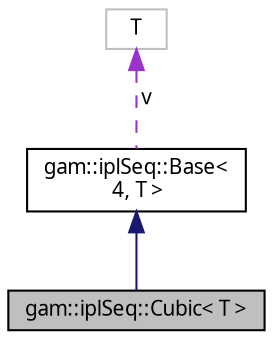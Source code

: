 digraph "gam::iplSeq::Cubic&lt; T &gt;"
{
 // LATEX_PDF_SIZE
  bgcolor="transparent";
  edge [fontname="FreeSans.ttf",fontsize="10",labelfontname="FreeSans.ttf",labelfontsize="10"];
  node [fontname="FreeSans.ttf",fontsize="10",shape=record];
  Node1 [label="gam::iplSeq::Cubic\< T \>",height=0.2,width=0.4,color="black", fillcolor="grey75", style="filled", fontcolor="black",tooltip="Cubic sequence interpolation strategy."];
  Node2 -> Node1 [dir="back",color="midnightblue",fontsize="10",style="solid",fontname="FreeSans.ttf"];
  Node2 [label="gam::iplSeq::Base\<\l 4, T \>",height=0.2,width=0.4,color="black",URL="$structgam_1_1ipl_seq_1_1_base.html",tooltip=" "];
  Node3 -> Node2 [dir="back",color="darkorchid3",fontsize="10",style="dashed",label=" v" ,fontname="FreeSans.ttf"];
  Node3 [label="T",height=0.2,width=0.4,color="grey75",tooltip=" "];
}
